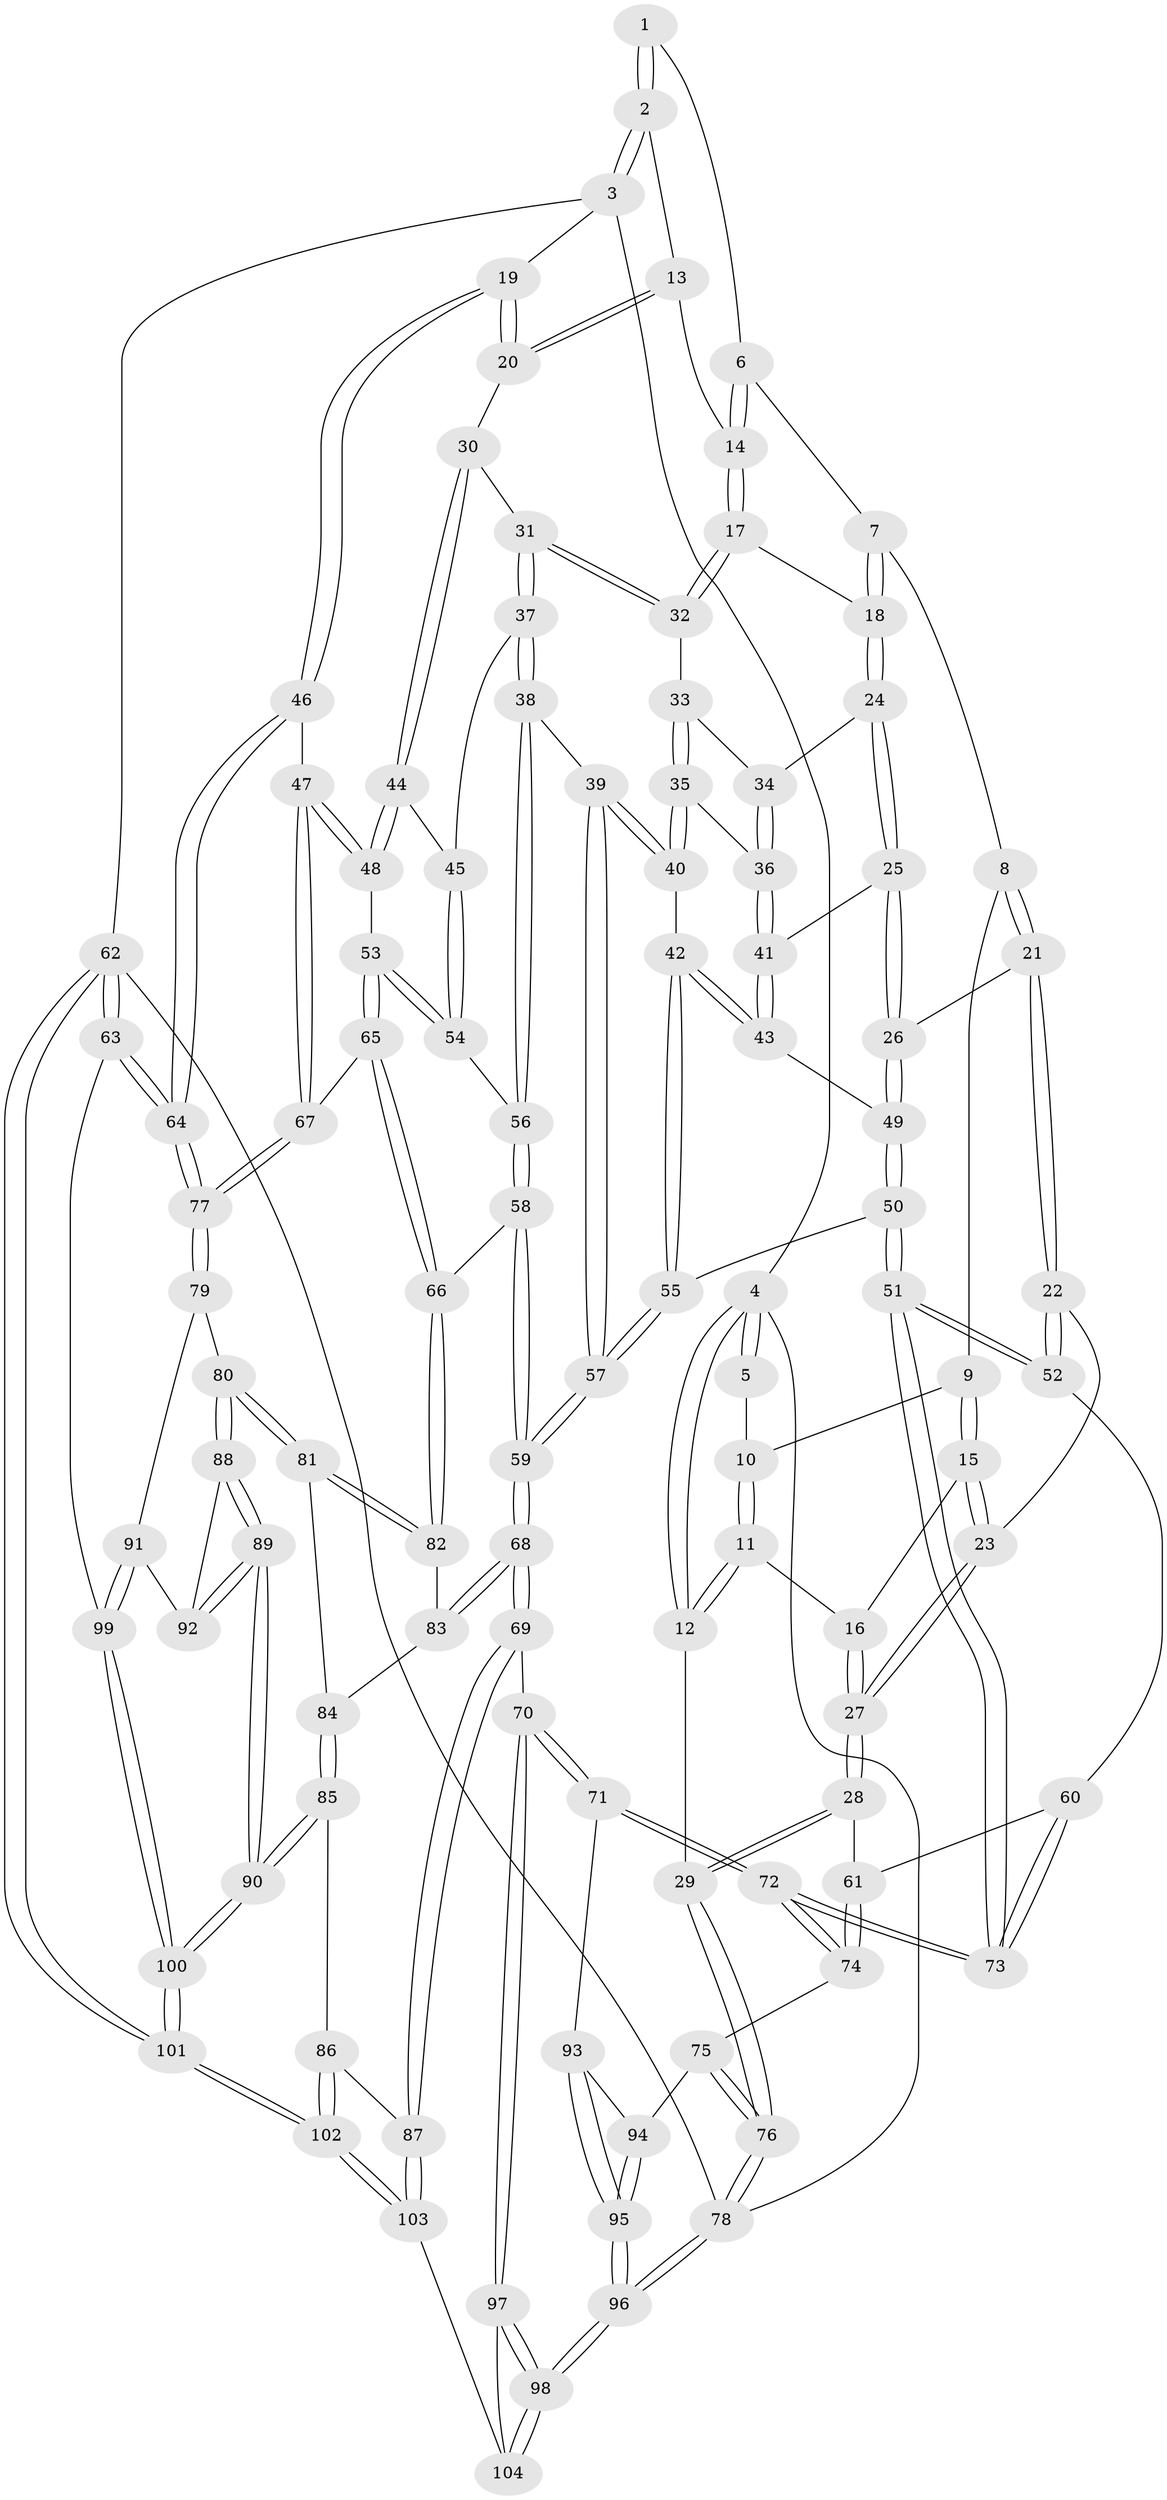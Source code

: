 // Generated by graph-tools (version 1.1) at 2025/00/03/09/25 05:00:02]
// undirected, 104 vertices, 257 edges
graph export_dot {
graph [start="1"]
  node [color=gray90,style=filled];
  1 [pos="+0.407641368203202+0"];
  2 [pos="+0.7744549778291788+0"];
  3 [pos="+1+0"];
  4 [pos="+0+0"];
  5 [pos="+0.0927735676144808+0"];
  6 [pos="+0.4025660938658702+0"];
  7 [pos="+0.3927436295192001+0.0642304306325089"];
  8 [pos="+0.31963707202865+0.11492395943700852"];
  9 [pos="+0.23236885790367598+0.11080806850903188"];
  10 [pos="+0.14117904938229692+0"];
  11 [pos="+0.08171694795720164+0.1300607294097232"];
  12 [pos="+0+0"];
  13 [pos="+0.6919658664888159+0.0653952422959233"];
  14 [pos="+0.6561577365149378+0.11336857747726398"];
  15 [pos="+0.17779733389712027+0.15873665069641135"];
  16 [pos="+0.08558389747924158+0.1419218858143755"];
  17 [pos="+0.6435117112621846+0.13316833551737225"];
  18 [pos="+0.45868478179695416+0.12844665698396016"];
  19 [pos="+1+0"];
  20 [pos="+0.8582830352884926+0.20804355957398848"];
  21 [pos="+0.31164813109032213+0.2929014714075877"];
  22 [pos="+0.2104201079335845+0.34873537639903135"];
  23 [pos="+0.20709602539125105+0.3470093838728859"];
  24 [pos="+0.4554786110841476+0.2166255838294793"];
  25 [pos="+0.4144574175343094+0.2855329875265636"];
  26 [pos="+0.34793327797215845+0.2976256225041392"];
  27 [pos="+0+0.3343008243556298"];
  28 [pos="+0+0.3682532199767281"];
  29 [pos="+0+0.37025254374375527"];
  30 [pos="+0.8218381138366827+0.284290451003917"];
  31 [pos="+0.6814520901602461+0.22474296589875747"];
  32 [pos="+0.6437562366018303+0.13794498371157127"];
  33 [pos="+0.5724956682868263+0.23198700537335346"];
  34 [pos="+0.48114705420941567+0.22797395411796012"];
  35 [pos="+0.5610937478735887+0.28065632582290995"];
  36 [pos="+0.5281180716547248+0.27742626829517936"];
  37 [pos="+0.6417064093772477+0.3544757923623355"];
  38 [pos="+0.6250752285873541+0.37150571981673813"];
  39 [pos="+0.6160802715300069+0.37351290669127035"];
  40 [pos="+0.6000782079973334+0.3689218453863479"];
  41 [pos="+0.46066697610050383+0.3273699866956679"];
  42 [pos="+0.5092650042362626+0.3859362367459277"];
  43 [pos="+0.46379065871512465+0.3324165873523509"];
  44 [pos="+0.8247463295206294+0.3048031645731831"];
  45 [pos="+0.7878074792819282+0.3399461788636985"];
  46 [pos="+1+0.3474357976570953"];
  47 [pos="+1+0.371929064555701"];
  48 [pos="+0.9193096117646344+0.3774290925253637"];
  49 [pos="+0.3944633469331312+0.40550250117293907"];
  50 [pos="+0.40605665473548724+0.4817906351301339"];
  51 [pos="+0.355573322599081+0.5565069583286867"];
  52 [pos="+0.21430456020801797+0.3623746604843658"];
  53 [pos="+0.8562879451883993+0.47413372120948605"];
  54 [pos="+0.7681169736413804+0.43156371004256466"];
  55 [pos="+0.48655449742501844+0.4251110219850392"];
  56 [pos="+0.7193355346169101+0.458495205146118"];
  57 [pos="+0.5867536645251219+0.5503804433307392"];
  58 [pos="+0.7125003161054093+0.5264933851345016"];
  59 [pos="+0.5935505087664121+0.5983001277322152"];
  60 [pos="+0.1285027975619227+0.5474215207366938"];
  61 [pos="+0.11991250547785566+0.5497808799289399"];
  62 [pos="+1+1"];
  63 [pos="+1+0.7866933432260653"];
  64 [pos="+1+0.7181968323098149"];
  65 [pos="+0.860967363196658+0.5702975175511771"];
  66 [pos="+0.8409609649907136+0.5838808444549032"];
  67 [pos="+0.873952413247172+0.5716837364903141"];
  68 [pos="+0.5523877659727104+0.6825362807678472"];
  69 [pos="+0.4759553206618173+0.7326411146808565"];
  70 [pos="+0.47547050476013175+0.7326073418467838"];
  71 [pos="+0.3802388061880284+0.6960500560141291"];
  72 [pos="+0.37900524673036856+0.6933949237148729"];
  73 [pos="+0.3596301982749438+0.64196064128562"];
  74 [pos="+0.08412566834210354+0.6290629481260865"];
  75 [pos="+0+0.7389943286940533"];
  76 [pos="+0+0.7644747174675313"];
  77 [pos="+1+0.7060946042494757"];
  78 [pos="+0+1"];
  79 [pos="+0.893799404697175+0.7541976898448592"];
  80 [pos="+0.8464124585037082+0.7474999221251214"];
  81 [pos="+0.8447226171802353+0.7462494446266538"];
  82 [pos="+0.8190976483696658+0.6417293187997251"];
  83 [pos="+0.6017746642853399+0.6888659216792863"];
  84 [pos="+0.7624530558892806+0.774371208422308"];
  85 [pos="+0.7295851256580673+0.8797371601985428"];
  86 [pos="+0.6170268084540781+0.8272001334895684"];
  87 [pos="+0.4913840983299933+0.7539280483507435"];
  88 [pos="+0.842445953307185+0.8017894970163859"];
  89 [pos="+0.8053964911443422+0.8954021782696394"];
  90 [pos="+0.7627360695575236+0.9365640568425357"];
  91 [pos="+0.9232641303653607+0.882561821562383"];
  92 [pos="+0.8933685225386886+0.8760763837334501"];
  93 [pos="+0.32680248431895065+0.7341028704504787"];
  94 [pos="+0.09859168722533257+0.7717915031226498"];
  95 [pos="+0.18102144256295646+1"];
  96 [pos="+0.14903321166091799+1"];
  97 [pos="+0.42030250972619826+0.9004358170519996"];
  98 [pos="+0.23182103487976632+1"];
  99 [pos="+0.9552090885464752+0.9073791612895863"];
  100 [pos="+0.7648854501840893+1"];
  101 [pos="+0.7639926545589016+1"];
  102 [pos="+0.7502091994187278+1"];
  103 [pos="+0.6384304581731871+1"];
  104 [pos="+0.5701934053605995+1"];
  1 -- 2;
  1 -- 2;
  1 -- 6;
  2 -- 3;
  2 -- 3;
  2 -- 13;
  3 -- 4;
  3 -- 19;
  3 -- 62;
  4 -- 5;
  4 -- 5;
  4 -- 12;
  4 -- 12;
  4 -- 78;
  5 -- 10;
  6 -- 7;
  6 -- 14;
  6 -- 14;
  7 -- 8;
  7 -- 18;
  7 -- 18;
  8 -- 9;
  8 -- 21;
  8 -- 21;
  9 -- 10;
  9 -- 15;
  9 -- 15;
  10 -- 11;
  10 -- 11;
  11 -- 12;
  11 -- 12;
  11 -- 16;
  12 -- 29;
  13 -- 14;
  13 -- 20;
  13 -- 20;
  14 -- 17;
  14 -- 17;
  15 -- 16;
  15 -- 23;
  15 -- 23;
  16 -- 27;
  16 -- 27;
  17 -- 18;
  17 -- 32;
  17 -- 32;
  18 -- 24;
  18 -- 24;
  19 -- 20;
  19 -- 20;
  19 -- 46;
  19 -- 46;
  20 -- 30;
  21 -- 22;
  21 -- 22;
  21 -- 26;
  22 -- 23;
  22 -- 52;
  22 -- 52;
  23 -- 27;
  23 -- 27;
  24 -- 25;
  24 -- 25;
  24 -- 34;
  25 -- 26;
  25 -- 26;
  25 -- 41;
  26 -- 49;
  26 -- 49;
  27 -- 28;
  27 -- 28;
  28 -- 29;
  28 -- 29;
  28 -- 61;
  29 -- 76;
  29 -- 76;
  30 -- 31;
  30 -- 44;
  30 -- 44;
  31 -- 32;
  31 -- 32;
  31 -- 37;
  31 -- 37;
  32 -- 33;
  33 -- 34;
  33 -- 35;
  33 -- 35;
  34 -- 36;
  34 -- 36;
  35 -- 36;
  35 -- 40;
  35 -- 40;
  36 -- 41;
  36 -- 41;
  37 -- 38;
  37 -- 38;
  37 -- 45;
  38 -- 39;
  38 -- 56;
  38 -- 56;
  39 -- 40;
  39 -- 40;
  39 -- 57;
  39 -- 57;
  40 -- 42;
  41 -- 43;
  41 -- 43;
  42 -- 43;
  42 -- 43;
  42 -- 55;
  42 -- 55;
  43 -- 49;
  44 -- 45;
  44 -- 48;
  44 -- 48;
  45 -- 54;
  45 -- 54;
  46 -- 47;
  46 -- 64;
  46 -- 64;
  47 -- 48;
  47 -- 48;
  47 -- 67;
  47 -- 67;
  48 -- 53;
  49 -- 50;
  49 -- 50;
  50 -- 51;
  50 -- 51;
  50 -- 55;
  51 -- 52;
  51 -- 52;
  51 -- 73;
  51 -- 73;
  52 -- 60;
  53 -- 54;
  53 -- 54;
  53 -- 65;
  53 -- 65;
  54 -- 56;
  55 -- 57;
  55 -- 57;
  56 -- 58;
  56 -- 58;
  57 -- 59;
  57 -- 59;
  58 -- 59;
  58 -- 59;
  58 -- 66;
  59 -- 68;
  59 -- 68;
  60 -- 61;
  60 -- 73;
  60 -- 73;
  61 -- 74;
  61 -- 74;
  62 -- 63;
  62 -- 63;
  62 -- 101;
  62 -- 101;
  62 -- 78;
  63 -- 64;
  63 -- 64;
  63 -- 99;
  64 -- 77;
  64 -- 77;
  65 -- 66;
  65 -- 66;
  65 -- 67;
  66 -- 82;
  66 -- 82;
  67 -- 77;
  67 -- 77;
  68 -- 69;
  68 -- 69;
  68 -- 83;
  68 -- 83;
  69 -- 70;
  69 -- 87;
  69 -- 87;
  70 -- 71;
  70 -- 71;
  70 -- 97;
  70 -- 97;
  71 -- 72;
  71 -- 72;
  71 -- 93;
  72 -- 73;
  72 -- 73;
  72 -- 74;
  72 -- 74;
  74 -- 75;
  75 -- 76;
  75 -- 76;
  75 -- 94;
  76 -- 78;
  76 -- 78;
  77 -- 79;
  77 -- 79;
  78 -- 96;
  78 -- 96;
  79 -- 80;
  79 -- 91;
  80 -- 81;
  80 -- 81;
  80 -- 88;
  80 -- 88;
  81 -- 82;
  81 -- 82;
  81 -- 84;
  82 -- 83;
  83 -- 84;
  84 -- 85;
  84 -- 85;
  85 -- 86;
  85 -- 90;
  85 -- 90;
  86 -- 87;
  86 -- 102;
  86 -- 102;
  87 -- 103;
  87 -- 103;
  88 -- 89;
  88 -- 89;
  88 -- 92;
  89 -- 90;
  89 -- 90;
  89 -- 92;
  89 -- 92;
  90 -- 100;
  90 -- 100;
  91 -- 92;
  91 -- 99;
  91 -- 99;
  93 -- 94;
  93 -- 95;
  93 -- 95;
  94 -- 95;
  94 -- 95;
  95 -- 96;
  95 -- 96;
  96 -- 98;
  96 -- 98;
  97 -- 98;
  97 -- 98;
  97 -- 104;
  98 -- 104;
  98 -- 104;
  99 -- 100;
  99 -- 100;
  100 -- 101;
  100 -- 101;
  101 -- 102;
  101 -- 102;
  102 -- 103;
  102 -- 103;
  103 -- 104;
}
